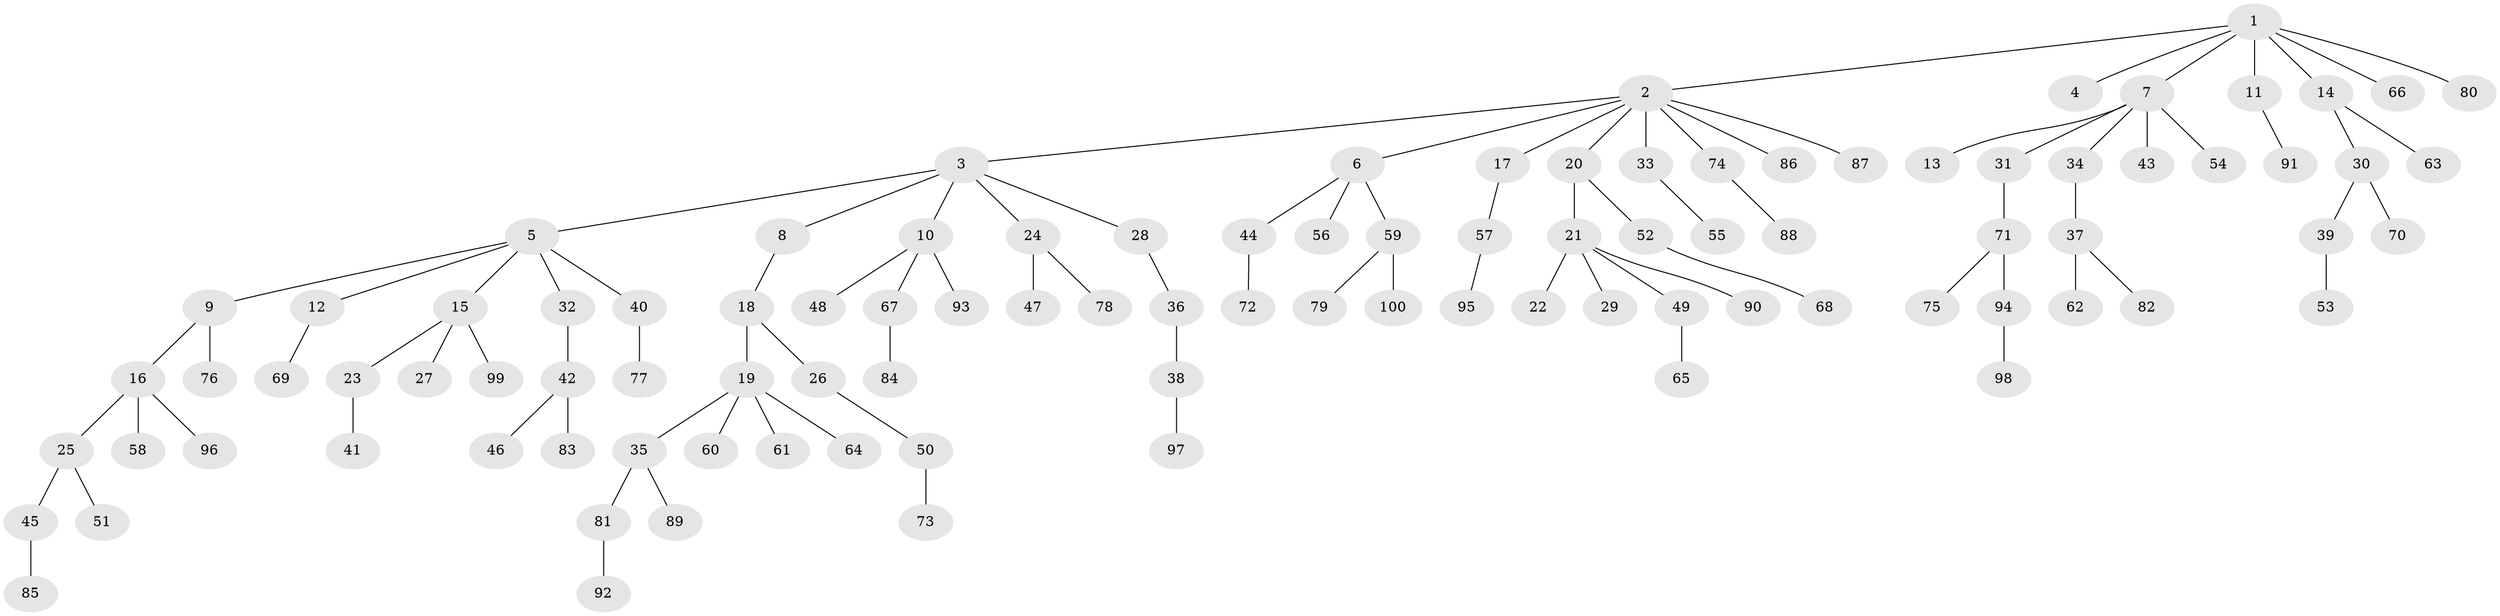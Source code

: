 // Generated by graph-tools (version 1.1) at 2025/11/02/27/25 16:11:27]
// undirected, 100 vertices, 99 edges
graph export_dot {
graph [start="1"]
  node [color=gray90,style=filled];
  1;
  2;
  3;
  4;
  5;
  6;
  7;
  8;
  9;
  10;
  11;
  12;
  13;
  14;
  15;
  16;
  17;
  18;
  19;
  20;
  21;
  22;
  23;
  24;
  25;
  26;
  27;
  28;
  29;
  30;
  31;
  32;
  33;
  34;
  35;
  36;
  37;
  38;
  39;
  40;
  41;
  42;
  43;
  44;
  45;
  46;
  47;
  48;
  49;
  50;
  51;
  52;
  53;
  54;
  55;
  56;
  57;
  58;
  59;
  60;
  61;
  62;
  63;
  64;
  65;
  66;
  67;
  68;
  69;
  70;
  71;
  72;
  73;
  74;
  75;
  76;
  77;
  78;
  79;
  80;
  81;
  82;
  83;
  84;
  85;
  86;
  87;
  88;
  89;
  90;
  91;
  92;
  93;
  94;
  95;
  96;
  97;
  98;
  99;
  100;
  1 -- 2;
  1 -- 4;
  1 -- 7;
  1 -- 11;
  1 -- 14;
  1 -- 66;
  1 -- 80;
  2 -- 3;
  2 -- 6;
  2 -- 17;
  2 -- 20;
  2 -- 33;
  2 -- 74;
  2 -- 86;
  2 -- 87;
  3 -- 5;
  3 -- 8;
  3 -- 10;
  3 -- 24;
  3 -- 28;
  5 -- 9;
  5 -- 12;
  5 -- 15;
  5 -- 32;
  5 -- 40;
  6 -- 44;
  6 -- 56;
  6 -- 59;
  7 -- 13;
  7 -- 31;
  7 -- 34;
  7 -- 43;
  7 -- 54;
  8 -- 18;
  9 -- 16;
  9 -- 76;
  10 -- 48;
  10 -- 67;
  10 -- 93;
  11 -- 91;
  12 -- 69;
  14 -- 30;
  14 -- 63;
  15 -- 23;
  15 -- 27;
  15 -- 99;
  16 -- 25;
  16 -- 58;
  16 -- 96;
  17 -- 57;
  18 -- 19;
  18 -- 26;
  19 -- 35;
  19 -- 60;
  19 -- 61;
  19 -- 64;
  20 -- 21;
  20 -- 52;
  21 -- 22;
  21 -- 29;
  21 -- 49;
  21 -- 90;
  23 -- 41;
  24 -- 47;
  24 -- 78;
  25 -- 45;
  25 -- 51;
  26 -- 50;
  28 -- 36;
  30 -- 39;
  30 -- 70;
  31 -- 71;
  32 -- 42;
  33 -- 55;
  34 -- 37;
  35 -- 81;
  35 -- 89;
  36 -- 38;
  37 -- 62;
  37 -- 82;
  38 -- 97;
  39 -- 53;
  40 -- 77;
  42 -- 46;
  42 -- 83;
  44 -- 72;
  45 -- 85;
  49 -- 65;
  50 -- 73;
  52 -- 68;
  57 -- 95;
  59 -- 79;
  59 -- 100;
  67 -- 84;
  71 -- 75;
  71 -- 94;
  74 -- 88;
  81 -- 92;
  94 -- 98;
}
